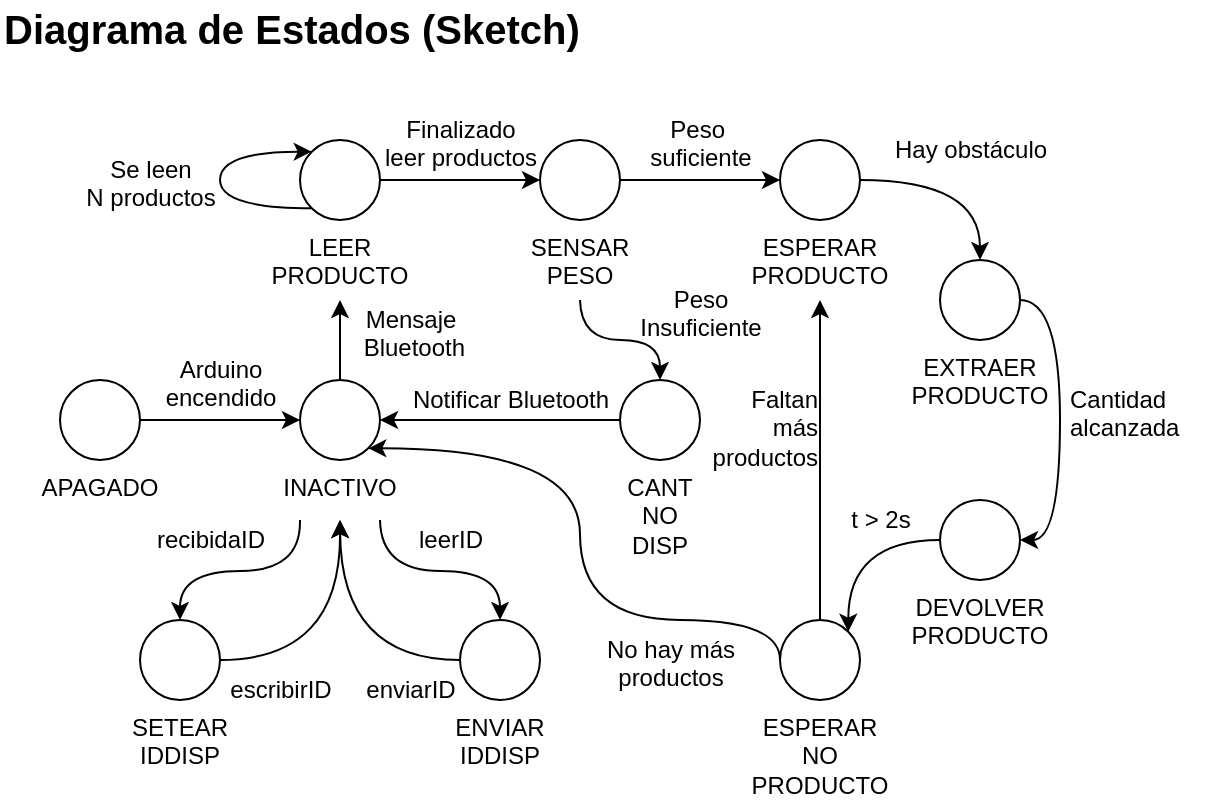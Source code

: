 <mxfile version="10.8.1" type="device"><diagram id="LdGHmscpzm3_y8xrU2Cn" name="Page-1"><mxGraphModel dx="834" dy="435" grid="1" gridSize="10" guides="1" tooltips="1" connect="1" arrows="1" fold="1" page="1" pageScale="1" pageWidth="827" pageHeight="1169" math="0" shadow="0"><root><mxCell id="0"/><mxCell id="1" parent="0"/><mxCell id="h4iURpKuY5xD3Hi3p4hR-3" style="edgeStyle=orthogonalEdgeStyle;orthogonalLoop=1;jettySize=auto;html=1;exitX=1;exitY=0.5;exitDx=0;exitDy=0;entryX=0;entryY=0.5;entryDx=0;entryDy=0;curved=1;" edge="1" parent="1" source="h4iURpKuY5xD3Hi3p4hR-1" target="h4iURpKuY5xD3Hi3p4hR-2"><mxGeometry relative="1" as="geometry"/></mxCell><mxCell id="h4iURpKuY5xD3Hi3p4hR-1" value="APAGADO" style="ellipse;whiteSpace=wrap;html=1;aspect=fixed;labelPosition=center;verticalLabelPosition=bottom;align=center;verticalAlign=top;" vertex="1" parent="1"><mxGeometry x="40" y="200" width="40" height="40" as="geometry"/></mxCell><mxCell id="h4iURpKuY5xD3Hi3p4hR-29" style="edgeStyle=orthogonalEdgeStyle;curved=1;orthogonalLoop=1;jettySize=auto;html=1;exitX=1;exitY=0.5;exitDx=0;exitDy=0;entryX=0;entryY=0.5;entryDx=0;entryDy=0;startArrow=classic;startFill=1;endArrow=none;endFill=0;" edge="1" parent="1" source="h4iURpKuY5xD3Hi3p4hR-2" target="h4iURpKuY5xD3Hi3p4hR-26"><mxGeometry relative="1" as="geometry"/></mxCell><mxCell id="h4iURpKuY5xD3Hi3p4hR-30" style="edgeStyle=orthogonalEdgeStyle;curved=1;orthogonalLoop=1;jettySize=auto;html=1;exitX=0.5;exitY=0;exitDx=0;exitDy=0;startArrow=none;startFill=0;endArrow=classic;endFill=1;" edge="1" parent="1" source="h4iURpKuY5xD3Hi3p4hR-2"><mxGeometry relative="1" as="geometry"><mxPoint x="180" y="160" as="targetPoint"/></mxGeometry></mxCell><mxCell id="h4iURpKuY5xD3Hi3p4hR-2" value="INACTIVO&lt;br&gt;" style="ellipse;whiteSpace=wrap;html=1;aspect=fixed;labelPosition=center;verticalLabelPosition=bottom;align=center;verticalAlign=top;" vertex="1" parent="1"><mxGeometry x="160" y="200" width="40" height="40" as="geometry"/></mxCell><mxCell id="h4iURpKuY5xD3Hi3p4hR-4" value="Diagrama de Estados (Sketch)" style="text;html=1;resizable=0;points=[];autosize=1;align=left;verticalAlign=top;spacingTop=-4;fontSize=20;fontStyle=1" vertex="1" parent="1"><mxGeometry x="10" y="10" width="290" height="30" as="geometry"/></mxCell><mxCell id="h4iURpKuY5xD3Hi3p4hR-24" style="edgeStyle=orthogonalEdgeStyle;curved=1;orthogonalLoop=1;jettySize=auto;html=1;exitX=1;exitY=0.5;exitDx=0;exitDy=0;entryX=0;entryY=0.5;entryDx=0;entryDy=0;" edge="1" parent="1" source="h4iURpKuY5xD3Hi3p4hR-5" target="h4iURpKuY5xD3Hi3p4hR-8"><mxGeometry relative="1" as="geometry"/></mxCell><mxCell id="h4iURpKuY5xD3Hi3p4hR-5" value="LEER PRODUCTO&lt;br&gt;" style="ellipse;whiteSpace=wrap;html=1;aspect=fixed;labelPosition=center;verticalLabelPosition=bottom;align=center;verticalAlign=top;" vertex="1" parent="1"><mxGeometry x="160" y="80" width="40" height="40" as="geometry"/></mxCell><mxCell id="h4iURpKuY5xD3Hi3p4hR-23" style="edgeStyle=orthogonalEdgeStyle;curved=1;orthogonalLoop=1;jettySize=auto;html=1;exitX=1;exitY=0.5;exitDx=0;exitDy=0;entryX=0;entryY=0.5;entryDx=0;entryDy=0;" edge="1" parent="1" source="h4iURpKuY5xD3Hi3p4hR-8" target="h4iURpKuY5xD3Hi3p4hR-9"><mxGeometry relative="1" as="geometry"/></mxCell><mxCell id="h4iURpKuY5xD3Hi3p4hR-8" value="SENSAR PESO&lt;br&gt;" style="ellipse;whiteSpace=wrap;html=1;aspect=fixed;labelPosition=center;verticalLabelPosition=bottom;align=center;verticalAlign=top;" vertex="1" parent="1"><mxGeometry x="280" y="80" width="40" height="40" as="geometry"/></mxCell><mxCell id="h4iURpKuY5xD3Hi3p4hR-20" style="edgeStyle=orthogonalEdgeStyle;curved=1;orthogonalLoop=1;jettySize=auto;html=1;exitX=1;exitY=0.5;exitDx=0;exitDy=0;entryX=0.5;entryY=0;entryDx=0;entryDy=0;" edge="1" parent="1" source="h4iURpKuY5xD3Hi3p4hR-9" target="h4iURpKuY5xD3Hi3p4hR-14"><mxGeometry relative="1" as="geometry"/></mxCell><mxCell id="h4iURpKuY5xD3Hi3p4hR-9" value="ESPERAR PRODUCTO&lt;br&gt;" style="ellipse;whiteSpace=wrap;html=1;aspect=fixed;labelPosition=center;verticalLabelPosition=bottom;align=center;verticalAlign=top;" vertex="1" parent="1"><mxGeometry x="400" y="80" width="40" height="40" as="geometry"/></mxCell><mxCell id="h4iURpKuY5xD3Hi3p4hR-31" style="edgeStyle=orthogonalEdgeStyle;curved=1;orthogonalLoop=1;jettySize=auto;html=1;exitX=0;exitY=0.5;exitDx=0;exitDy=0;entryX=1;entryY=0;entryDx=0;entryDy=0;startArrow=none;startFill=0;endArrow=classic;endFill=1;" edge="1" parent="1" source="h4iURpKuY5xD3Hi3p4hR-13" target="h4iURpKuY5xD3Hi3p4hR-15"><mxGeometry relative="1" as="geometry"/></mxCell><mxCell id="h4iURpKuY5xD3Hi3p4hR-13" value="DEVOLVER PRODUCTO&lt;br&gt;" style="ellipse;whiteSpace=wrap;html=1;aspect=fixed;labelPosition=center;verticalLabelPosition=bottom;align=center;verticalAlign=top;" vertex="1" parent="1"><mxGeometry x="480" y="260" width="40" height="40" as="geometry"/></mxCell><mxCell id="h4iURpKuY5xD3Hi3p4hR-21" style="edgeStyle=orthogonalEdgeStyle;curved=1;orthogonalLoop=1;jettySize=auto;html=1;exitX=1;exitY=0.5;exitDx=0;exitDy=0;entryX=1;entryY=0.5;entryDx=0;entryDy=0;" edge="1" parent="1" source="h4iURpKuY5xD3Hi3p4hR-14" target="h4iURpKuY5xD3Hi3p4hR-13"><mxGeometry relative="1" as="geometry"><Array as="points"><mxPoint x="540" y="160"/><mxPoint x="540" y="280"/></Array></mxGeometry></mxCell><mxCell id="h4iURpKuY5xD3Hi3p4hR-14" value="EXTRAER PRODUCTO&lt;br&gt;" style="ellipse;whiteSpace=wrap;html=1;aspect=fixed;labelPosition=center;verticalLabelPosition=bottom;align=center;verticalAlign=top;" vertex="1" parent="1"><mxGeometry x="480" y="140" width="40" height="40" as="geometry"/></mxCell><mxCell id="h4iURpKuY5xD3Hi3p4hR-32" style="edgeStyle=orthogonalEdgeStyle;curved=1;orthogonalLoop=1;jettySize=auto;html=1;exitX=0.5;exitY=0;exitDx=0;exitDy=0;startArrow=none;startFill=0;endArrow=classic;endFill=1;" edge="1" parent="1" source="h4iURpKuY5xD3Hi3p4hR-15"><mxGeometry relative="1" as="geometry"><mxPoint x="420" y="160" as="targetPoint"/></mxGeometry></mxCell><mxCell id="h4iURpKuY5xD3Hi3p4hR-39" style="edgeStyle=orthogonalEdgeStyle;curved=1;orthogonalLoop=1;jettySize=auto;html=1;exitX=0;exitY=0.5;exitDx=0;exitDy=0;entryX=1;entryY=1;entryDx=0;entryDy=0;startArrow=none;startFill=0;endArrow=classic;endFill=1;" edge="1" parent="1" source="h4iURpKuY5xD3Hi3p4hR-15" target="h4iURpKuY5xD3Hi3p4hR-2"><mxGeometry relative="1" as="geometry"><Array as="points"><mxPoint x="400" y="320"/><mxPoint x="300" y="320"/><mxPoint x="300" y="234"/></Array></mxGeometry></mxCell><mxCell id="h4iURpKuY5xD3Hi3p4hR-15" value="ESPERAR NO PRODUCTO&lt;br&gt;" style="ellipse;whiteSpace=wrap;html=1;aspect=fixed;labelPosition=center;verticalLabelPosition=bottom;align=center;verticalAlign=top;" vertex="1" parent="1"><mxGeometry x="400" y="320" width="40" height="40" as="geometry"/></mxCell><mxCell id="h4iURpKuY5xD3Hi3p4hR-27" style="edgeStyle=orthogonalEdgeStyle;curved=1;orthogonalLoop=1;jettySize=auto;html=1;exitX=0.5;exitY=0;exitDx=0;exitDy=0;startArrow=classic;startFill=1;endArrow=none;endFill=0;" edge="1" parent="1" source="h4iURpKuY5xD3Hi3p4hR-26"><mxGeometry relative="1" as="geometry"><mxPoint x="300" y="160" as="targetPoint"/></mxGeometry></mxCell><mxCell id="h4iURpKuY5xD3Hi3p4hR-26" value="CANT NO DISP&lt;br&gt;" style="ellipse;whiteSpace=wrap;html=1;aspect=fixed;labelPosition=center;verticalLabelPosition=bottom;align=center;verticalAlign=top;" vertex="1" parent="1"><mxGeometry x="320" y="200" width="40" height="40" as="geometry"/></mxCell><mxCell id="h4iURpKuY5xD3Hi3p4hR-44" style="edgeStyle=orthogonalEdgeStyle;curved=1;orthogonalLoop=1;jettySize=auto;html=1;exitX=1;exitY=0.5;exitDx=0;exitDy=0;startArrow=none;startFill=0;endArrow=classic;endFill=1;" edge="1" parent="1" source="h4iURpKuY5xD3Hi3p4hR-40"><mxGeometry relative="1" as="geometry"><mxPoint x="180" y="270" as="targetPoint"/></mxGeometry></mxCell><mxCell id="h4iURpKuY5xD3Hi3p4hR-46" style="edgeStyle=orthogonalEdgeStyle;curved=1;orthogonalLoop=1;jettySize=auto;html=1;exitX=0.5;exitY=0;exitDx=0;exitDy=0;startArrow=classic;startFill=1;endArrow=none;endFill=0;" edge="1" parent="1" source="h4iURpKuY5xD3Hi3p4hR-40"><mxGeometry relative="1" as="geometry"><mxPoint x="160" y="270" as="targetPoint"/></mxGeometry></mxCell><mxCell id="h4iURpKuY5xD3Hi3p4hR-40" value="SETEAR IDDISP&lt;br&gt;" style="ellipse;whiteSpace=wrap;html=1;aspect=fixed;labelPosition=center;verticalLabelPosition=bottom;align=center;verticalAlign=top;" vertex="1" parent="1"><mxGeometry x="80" y="320" width="40" height="40" as="geometry"/></mxCell><mxCell id="h4iURpKuY5xD3Hi3p4hR-45" style="edgeStyle=orthogonalEdgeStyle;curved=1;orthogonalLoop=1;jettySize=auto;html=1;exitX=0;exitY=0.5;exitDx=0;exitDy=0;startArrow=none;startFill=0;endArrow=classic;endFill=1;" edge="1" parent="1" source="h4iURpKuY5xD3Hi3p4hR-41"><mxGeometry relative="1" as="geometry"><mxPoint x="180" y="270" as="targetPoint"/></mxGeometry></mxCell><mxCell id="h4iURpKuY5xD3Hi3p4hR-47" style="edgeStyle=orthogonalEdgeStyle;curved=1;orthogonalLoop=1;jettySize=auto;html=1;exitX=0.5;exitY=0;exitDx=0;exitDy=0;startArrow=classic;startFill=1;endArrow=none;endFill=0;" edge="1" parent="1" source="h4iURpKuY5xD3Hi3p4hR-41"><mxGeometry relative="1" as="geometry"><mxPoint x="200" y="270" as="targetPoint"/></mxGeometry></mxCell><mxCell id="h4iURpKuY5xD3Hi3p4hR-41" value="ENVIAR IDDISP&lt;br&gt;" style="ellipse;whiteSpace=wrap;html=1;aspect=fixed;labelPosition=center;verticalLabelPosition=bottom;align=center;verticalAlign=top;" vertex="1" parent="1"><mxGeometry x="240" y="320" width="40" height="40" as="geometry"/></mxCell><mxCell id="h4iURpKuY5xD3Hi3p4hR-48" style="edgeStyle=orthogonalEdgeStyle;curved=1;orthogonalLoop=1;jettySize=auto;html=1;exitX=0;exitY=0;exitDx=0;exitDy=0;entryX=0;entryY=1;entryDx=0;entryDy=0;startArrow=classic;startFill=1;endArrow=none;endFill=0;" edge="1" parent="1" source="h4iURpKuY5xD3Hi3p4hR-5" target="h4iURpKuY5xD3Hi3p4hR-5"><mxGeometry relative="1" as="geometry"><Array as="points"><mxPoint x="120" y="86"/><mxPoint x="120" y="114"/></Array></mxGeometry></mxCell><mxCell id="h4iURpKuY5xD3Hi3p4hR-49" value="Arduino &lt;br&gt;encendido" style="text;html=1;resizable=0;points=[];autosize=1;align=center;verticalAlign=top;spacingTop=-4;" vertex="1" parent="1"><mxGeometry x="85" y="185" width="70" height="30" as="geometry"/></mxCell><mxCell id="h4iURpKuY5xD3Hi3p4hR-50" value="Se leen&lt;br&gt;N productos&lt;br&gt;" style="text;html=1;resizable=0;points=[];autosize=1;align=center;verticalAlign=top;spacingTop=-4;" vertex="1" parent="1"><mxGeometry x="45" y="85" width="80" height="30" as="geometry"/></mxCell><mxCell id="h4iURpKuY5xD3Hi3p4hR-51" value="Mensaje&lt;br&gt;&amp;nbsp;Bluetooth" style="text;html=1;resizable=0;points=[];autosize=1;align=center;verticalAlign=top;spacingTop=-4;" vertex="1" parent="1"><mxGeometry x="180" y="160" width="70" height="30" as="geometry"/></mxCell><mxCell id="h4iURpKuY5xD3Hi3p4hR-52" value="Finalizado&lt;br&gt;leer productos&lt;br&gt;" style="text;html=1;resizable=0;points=[];autosize=1;align=center;verticalAlign=top;spacingTop=-4;" vertex="1" parent="1"><mxGeometry x="195" y="65" width="90" height="30" as="geometry"/></mxCell><mxCell id="h4iURpKuY5xD3Hi3p4hR-53" value="Peso&amp;nbsp;&lt;br&gt;suficiente&lt;br&gt;" style="text;html=1;resizable=0;points=[];autosize=1;align=center;verticalAlign=top;spacingTop=-4;" vertex="1" parent="1"><mxGeometry x="325" y="65" width="70" height="30" as="geometry"/></mxCell><mxCell id="h4iURpKuY5xD3Hi3p4hR-54" value="Peso&lt;br&gt;Insuficiente&lt;br&gt;" style="text;html=1;resizable=0;points=[];autosize=1;align=center;verticalAlign=top;spacingTop=-4;" vertex="1" parent="1"><mxGeometry x="320" y="150" width="80" height="30" as="geometry"/></mxCell><mxCell id="h4iURpKuY5xD3Hi3p4hR-55" value="Hay obstáculo" style="text;html=1;resizable=0;points=[];autosize=1;align=center;verticalAlign=top;spacingTop=-4;" vertex="1" parent="1"><mxGeometry x="450" y="75" width="90" height="20" as="geometry"/></mxCell><mxCell id="h4iURpKuY5xD3Hi3p4hR-56" value="Cantidad&lt;br&gt;alcanzada&lt;br&gt;" style="text;html=1;resizable=0;points=[];autosize=1;align=left;verticalAlign=top;spacingTop=-4;" vertex="1" parent="1"><mxGeometry x="543" y="200" width="70" height="30" as="geometry"/></mxCell><mxCell id="h4iURpKuY5xD3Hi3p4hR-57" value="t &amp;gt; 2s&lt;br&gt;" style="text;html=1;resizable=0;points=[];autosize=1;align=center;verticalAlign=top;spacingTop=-4;" vertex="1" parent="1"><mxGeometry x="425" y="260" width="50" height="20" as="geometry"/></mxCell><mxCell id="h4iURpKuY5xD3Hi3p4hR-58" value="Faltan &lt;br&gt;más &lt;br&gt;productos&lt;br&gt;" style="text;html=1;resizable=0;points=[];autosize=1;align=right;verticalAlign=top;spacingTop=-4;" vertex="1" parent="1"><mxGeometry x="350" y="200" width="70" height="40" as="geometry"/></mxCell><mxCell id="h4iURpKuY5xD3Hi3p4hR-59" value="No hay más&lt;br&gt;productos&lt;br&gt;" style="text;html=1;resizable=0;points=[];autosize=1;align=center;verticalAlign=top;spacingTop=-4;" vertex="1" parent="1"><mxGeometry x="305" y="325" width="80" height="30" as="geometry"/></mxCell><mxCell id="h4iURpKuY5xD3Hi3p4hR-60" value="Notificar Bluetooth&lt;br&gt;" style="text;html=1;resizable=0;points=[];autosize=1;align=center;verticalAlign=top;spacingTop=-4;" vertex="1" parent="1"><mxGeometry x="210" y="200" width="110" height="20" as="geometry"/></mxCell><mxCell id="h4iURpKuY5xD3Hi3p4hR-62" value="recibidaID" style="text;html=1;resizable=0;points=[];autosize=1;align=center;verticalAlign=top;spacingTop=-4;" vertex="1" parent="1"><mxGeometry x="80" y="270" width="70" height="20" as="geometry"/></mxCell><mxCell id="h4iURpKuY5xD3Hi3p4hR-63" value="leerID" style="text;html=1;resizable=0;points=[];autosize=1;align=center;verticalAlign=top;spacingTop=-4;" vertex="1" parent="1"><mxGeometry x="210" y="270" width="50" height="20" as="geometry"/></mxCell><mxCell id="h4iURpKuY5xD3Hi3p4hR-64" value="enviarID" style="text;html=1;resizable=0;points=[];autosize=1;align=center;verticalAlign=top;spacingTop=-4;" vertex="1" parent="1"><mxGeometry x="185" y="345" width="60" height="20" as="geometry"/></mxCell><mxCell id="h4iURpKuY5xD3Hi3p4hR-65" value="escribirID" style="text;html=1;resizable=0;points=[];autosize=1;align=center;verticalAlign=top;spacingTop=-4;" vertex="1" parent="1"><mxGeometry x="115" y="345" width="70" height="20" as="geometry"/></mxCell></root></mxGraphModel></diagram></mxfile>